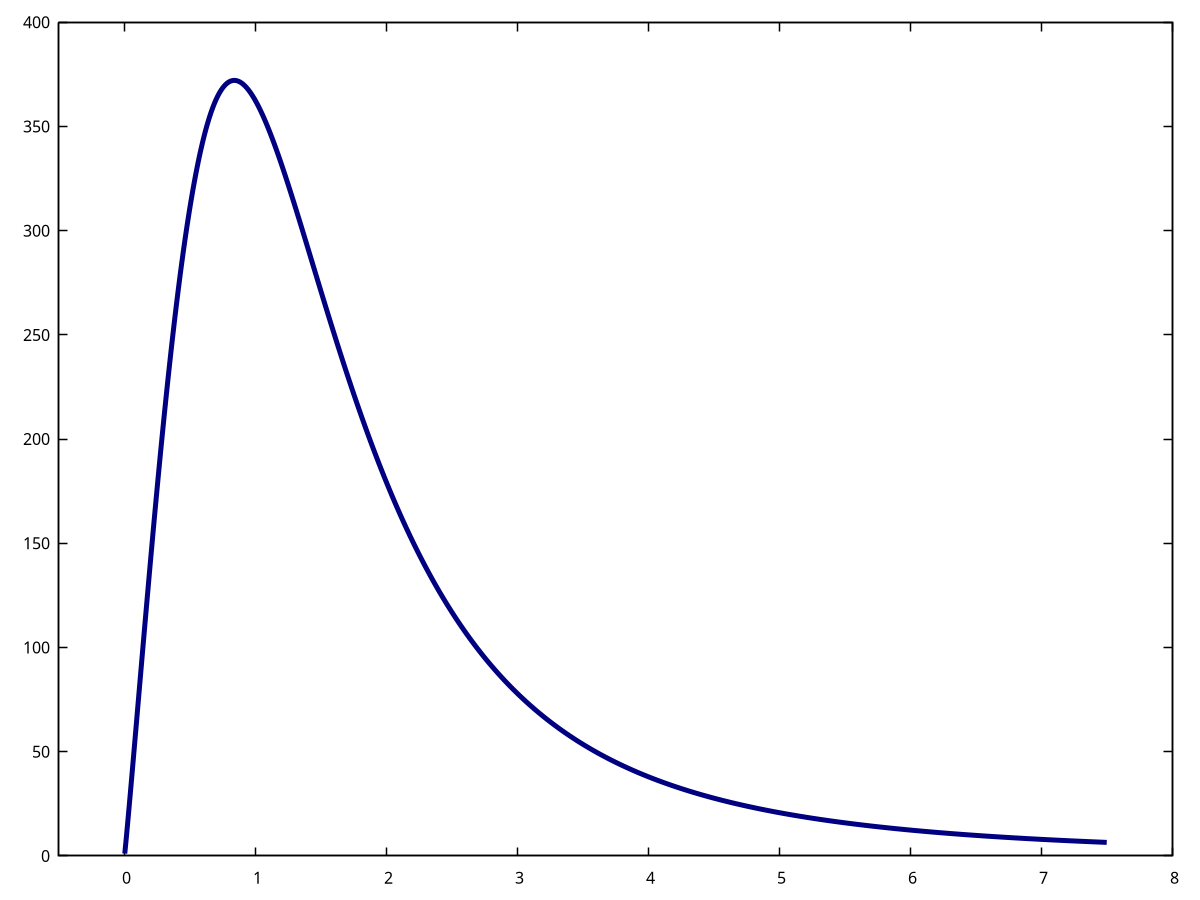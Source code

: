 reset

set encoding iso_8859_2


set style line 1 lt 1 lw 5 lc rgb "navy" pt 7 ps 1.5
set style line 2 lt 1 lw 5 lc rgb "red" pt 7 ps 1.5
set style line 3 lt 1 lw 5 lc rgb "violet" pt 13 ps 2
set style line 4 lt 1 lw 5 lc rgb "green" pt 13 ps 2
set style line 5 lt 1 lc rgb 'black' lw 2
set style arrow 1 nohead ls 5

set border lw 1.5

set xrange [-0.5:8]

a_up            = 793.18
k_up            = -1.40331
n_up            = 2.0587
a_down          = 784.686
k_down          = -1.19033
n_down          = 1.91665
A_up            = 9.48386
B_up            = -552.734
K_up            = 2.67732
N_up            = 2.38419
A_down          = 6.7288
B_down          = -554.043
K_down          = 2.73203
N_down          = 2.13316 

hill_up(x) = (x<0 && x >-7.5) ? a_up*(x**n_up)/(k_up**n_up+x**n_up) : 1/0
hill1_up(x)= (x>0 && x <7.5) ? A_up+(B_up-A_up)*(x**N_up)/(K_up**N_up+x**N_up) : 1/0
dhill_up(x) = (x<0 && x >-7.5) ? -a_up*n_up*(k_up**n_up)*(x**(n_up-1))/((k_up**n_up+x**n_up)**2) : 1/0
#dhill_down(x) = a_down*(x**n_down)/(k_down**n_down+x**n_down)
dhill1_up(x)=(x>0 && x <7.5) ? (B_up-A_up)*N_up*(K_up**N_up)*(x**(N_up-1))/(K_up**N_up+x**N_up)**2 : 1/0
#dhill1_down(x)=A_down+(B_down-A_down)*(x**N_down)/(K_down**N_down+x**N_down)


################### PIERWSZY MP ###################

set sample 1000
set table "./p1.dat"
plot dhill_up(-x) w l ls 1 t''
reset

################### DRUGI MP ###################

set sample 1000
set table "./p2.dat"
plot dhill1_up(x) w l ls 1 t''
reset

################### TRZECI MP ###################

set sample 1000
set table "./p3.dat"
plot dhill_up(-x)-dhill1_up(x) w l ls 1 t''
reset

################### CZWARTY MP ###################

set sample 1000
set table "./p4.dat"
plot dhill_up(-x)+2*dhill1_up(x) w l ls 1 t''
reset
